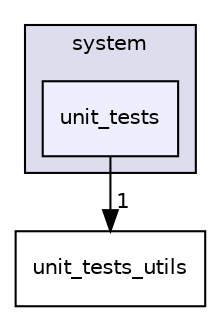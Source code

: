 digraph "src/system/unit_tests" {
  compound=true
  node [ fontsize="10", fontname="Helvetica"];
  edge [ labelfontsize="10", labelfontname="Helvetica"];
  subgraph clusterdir_d501334aeb1b78ad67cd3c72c37b1e87 {
    graph [ bgcolor="#ddddee", pencolor="black", label="system" fontname="Helvetica", fontsize="10", URL="dir_d501334aeb1b78ad67cd3c72c37b1e87.html"]
  dir_5633270853026bceab48be1d499bc27b [shape=box, label="unit_tests", style="filled", fillcolor="#eeeeff", pencolor="black", URL="dir_5633270853026bceab48be1d499bc27b.html"];
  }
  dir_7650dacaa557a89ea1c633e1722b48a3 [shape=box label="unit_tests_utils" URL="dir_7650dacaa557a89ea1c633e1722b48a3.html"];
  dir_5633270853026bceab48be1d499bc27b->dir_7650dacaa557a89ea1c633e1722b48a3 [headlabel="1", labeldistance=1.5 headhref="dir_000051_000038.html"];
}
